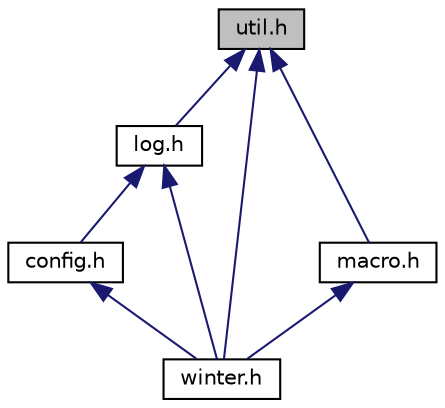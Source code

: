 digraph "util.h"
{
 // LATEX_PDF_SIZE
  edge [fontname="Helvetica",fontsize="10",labelfontname="Helvetica",labelfontsize="10"];
  node [fontname="Helvetica",fontsize="10",shape=record];
  Node1 [label="util.h",height=0.2,width=0.4,color="black", fillcolor="grey75", style="filled", fontcolor="black",tooltip="常用的工具函数"];
  Node1 -> Node2 [dir="back",color="midnightblue",fontsize="10",style="solid"];
  Node2 [label="log.h",height=0.2,width=0.4,color="black", fillcolor="white", style="filled",URL="$log_8h.html",tooltip="日志模块封装"];
  Node2 -> Node3 [dir="back",color="midnightblue",fontsize="10",style="solid"];
  Node3 [label="config.h",height=0.2,width=0.4,color="black", fillcolor="white", style="filled",URL="$config_8h.html",tooltip="配置模块"];
  Node3 -> Node4 [dir="back",color="midnightblue",fontsize="10",style="solid"];
  Node4 [label="winter.h",height=0.2,width=0.4,color="black", fillcolor="white", style="filled",URL="$winter_8h.html",tooltip="winter头文件"];
  Node2 -> Node4 [dir="back",color="midnightblue",fontsize="10",style="solid"];
  Node1 -> Node5 [dir="back",color="midnightblue",fontsize="10",style="solid"];
  Node5 [label="macro.h",height=0.2,width=0.4,color="black", fillcolor="white", style="filled",URL="$macro_8h.html",tooltip="常用宏的封装"];
  Node5 -> Node4 [dir="back",color="midnightblue",fontsize="10",style="solid"];
  Node1 -> Node4 [dir="back",color="midnightblue",fontsize="10",style="solid"];
}
